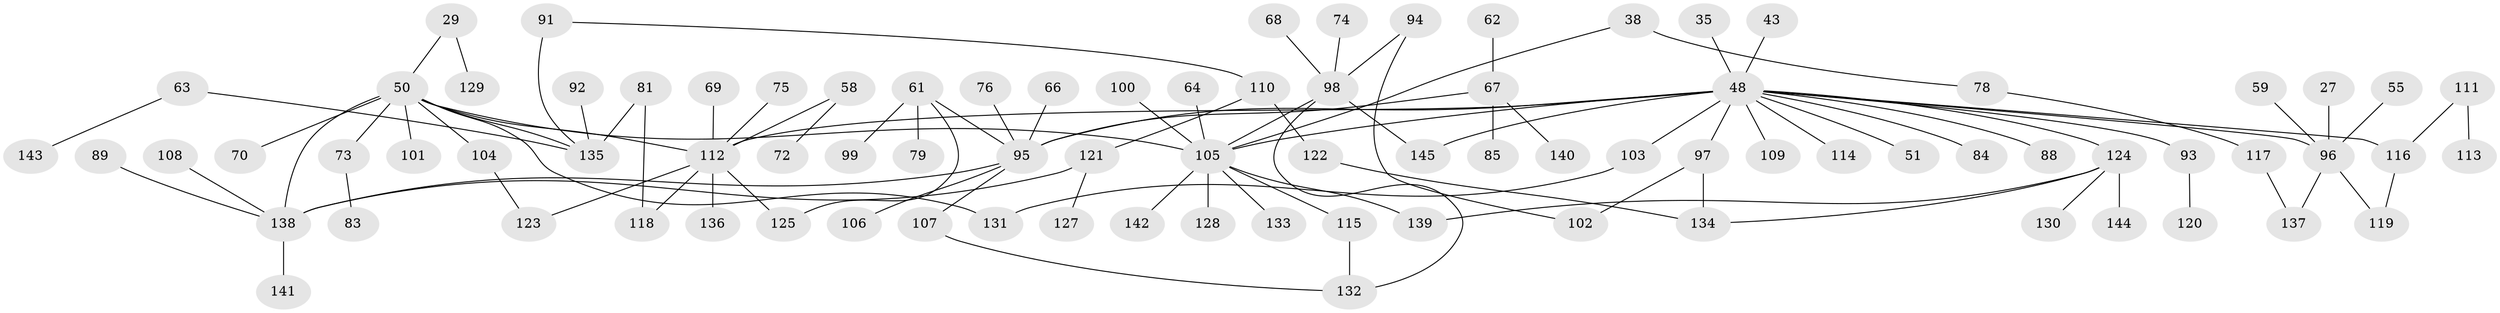 // original degree distribution, {6: 0.020689655172413793, 7: 0.013793103448275862, 8: 0.013793103448275862, 3: 0.15862068965517243, 2: 0.3103448275862069, 4: 0.06206896551724138, 5: 0.04827586206896552, 1: 0.3724137931034483}
// Generated by graph-tools (version 1.1) at 2025/44/03/04/25 21:44:42]
// undirected, 87 vertices, 102 edges
graph export_dot {
graph [start="1"]
  node [color=gray90,style=filled];
  27;
  29;
  35;
  38;
  43;
  48 [super="+19+34+9+25"];
  50 [super="+21+7+12"];
  51;
  55;
  58;
  59;
  61;
  62;
  63;
  64;
  66;
  67 [super="+36"];
  68;
  69;
  70;
  72;
  73;
  74;
  75;
  76;
  78;
  79;
  81;
  83;
  84;
  85;
  88;
  89;
  91;
  92;
  93;
  94;
  95 [super="+52"];
  96 [super="+23+80"];
  97 [super="+16"];
  98 [super="+42+41+87"];
  99;
  100;
  101;
  102;
  103 [super="+71"];
  104;
  105 [super="+86+53+82"];
  106;
  107;
  108;
  109;
  110;
  111;
  112 [super="+56"];
  113;
  114;
  115;
  116 [super="+49"];
  117;
  118;
  119;
  120;
  121;
  122;
  123;
  124 [super="+40+44"];
  125;
  127;
  128;
  129;
  130;
  131 [super="+65"];
  132;
  133;
  134;
  135 [super="+39+33+57"];
  136;
  137 [super="+54"];
  138 [super="+126+60"];
  139;
  140;
  141;
  142;
  143;
  144;
  145;
  27 -- 96;
  29 -- 129;
  29 -- 50;
  35 -- 48;
  38 -- 78;
  38 -- 105;
  43 -- 48;
  48 -- 97;
  48 -- 105 [weight=3];
  48 -- 109;
  48 -- 145;
  48 -- 51;
  48 -- 88;
  48 -- 93;
  48 -- 112 [weight=2];
  48 -- 84;
  48 -- 114;
  48 -- 95 [weight=2];
  48 -- 96 [weight=2];
  48 -- 124;
  48 -- 116;
  48 -- 103;
  50 -- 70;
  50 -- 104;
  50 -- 101;
  50 -- 73;
  50 -- 112;
  50 -- 135 [weight=2];
  50 -- 138;
  50 -- 105;
  50 -- 131;
  55 -- 96;
  58 -- 72;
  58 -- 112;
  59 -- 96;
  61 -- 79;
  61 -- 99;
  61 -- 125;
  61 -- 95;
  62 -- 67;
  63 -- 143;
  63 -- 135;
  64 -- 105;
  66 -- 95;
  67 -- 85;
  67 -- 140;
  67 -- 95;
  68 -- 98;
  69 -- 112;
  73 -- 83;
  74 -- 98;
  75 -- 112;
  76 -- 95;
  78 -- 117;
  81 -- 118;
  81 -- 135;
  89 -- 138;
  91 -- 110;
  91 -- 135;
  92 -- 135;
  93 -- 120;
  94 -- 102;
  94 -- 98;
  95 -- 106;
  95 -- 107;
  95 -- 138;
  96 -- 119;
  96 -- 137;
  97 -- 102;
  97 -- 134;
  98 -- 132;
  98 -- 105;
  98 -- 145;
  100 -- 105;
  103 -- 131;
  104 -- 123;
  105 -- 142;
  105 -- 128;
  105 -- 139;
  105 -- 133;
  105 -- 115;
  107 -- 132;
  108 -- 138;
  110 -- 121;
  110 -- 122;
  111 -- 113;
  111 -- 116;
  112 -- 125;
  112 -- 136;
  112 -- 118;
  112 -- 123;
  115 -- 132;
  116 -- 119;
  117 -- 137;
  121 -- 127;
  121 -- 138;
  122 -- 134;
  124 -- 139;
  124 -- 144;
  124 -- 130;
  124 -- 134;
  138 -- 141;
}
